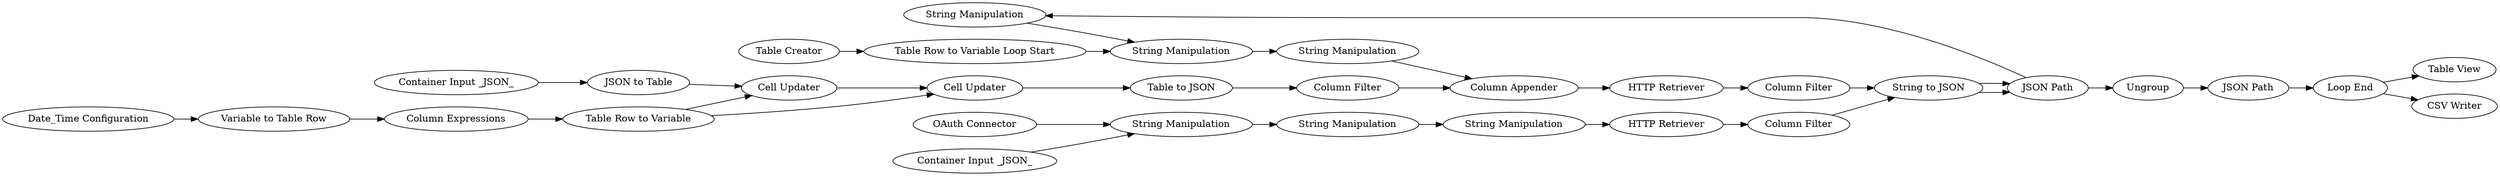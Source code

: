 digraph {
	22 [label="String Manipulation"]
	23 [label="String Manipulation"]
	24 [label="String Manipulation"]
	25 [label="Column Appender"]
	27 [label="HTTP Retriever"]
	9 [label="String to JSON"]
	10 [label="JSON Path"]
	11 [label=Ungroup]
	12 [label="JSON Path"]
	29 [label="Table View"]
	30 [label="Column Filter"]
	9 [label="String to JSON"]
	10 [label="JSON Path"]
	15 [label="Container Input _JSON_"]
	16 [label="String Manipulation"]
	17 [label="String Manipulation"]
	18 [label="String Manipulation"]
	19 [label="HTTP Retriever"]
	20 [label="Column Filter"]
	35 [label="OAuth Connector"]
	36 [label="Table Creator"]
	37 [label="Table Row to Variable Loop Start"]
	38 [label="Loop End"]
	43 [label="Date_Time Configuration"]
	49 [label="Variable to Table Row"]
	50 [label="Column Expressions"]
	52 [label="Container Input _JSON_"]
	54 [label="JSON to Table"]
	56 [label="Table Row to Variable"]
	57 [label="Cell Updater"]
	58 [label="Cell Updater"]
	59 [label="Table to JSON"]
	61 [label="Column Filter"]
	62 [label="CSV Writer"]
	9 -> 10
	10 -> 11
	11 -> 12
	9 -> 10
	15 -> 16
	16 -> 17
	17 -> 18
	18 -> 19
	19 -> 20
	20 -> 9
	22 -> 23
	23 -> 24
	24 -> 25
	25 -> 27
	27 -> 30
	12 -> 38
	30 -> 9
	10 -> 22
	35 -> 16
	36 -> 37
	37 -> 23
	38 -> 62
	38 -> 29
	43 -> 49
	49 -> 50
	50 -> 56
	52 -> 54
	54 -> 57
	56 -> 57
	56 -> 58
	57 -> 58
	58 -> 59
	59 -> 61
	61 -> 25
	rankdir=LR
}

